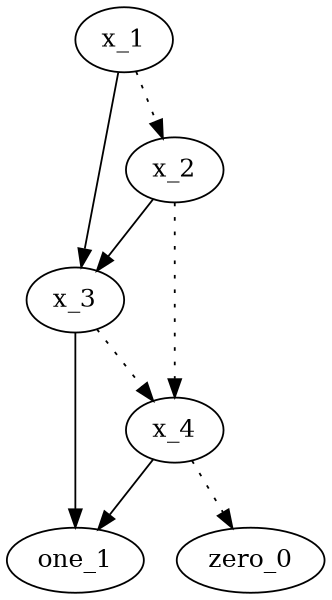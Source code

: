 digraph G { size = "4,4"; x_4 [label="x_4"];x_3 [label="x_3"];x_2 [label="x_2"];x_1 [label="x_1"];subgraph Live { x_4 -> zero_0 [style=dotted];x_3 -> x_4 [style=dotted];x_2 -> x_4 [style=dotted];x_1 -> x_2 [style=dotted];x_4 -> one_1 [style=solid];x_3 -> one_1 [style=solid];x_2 -> x_3 [style=solid];x_1 -> x_3 [style=solid];}}
